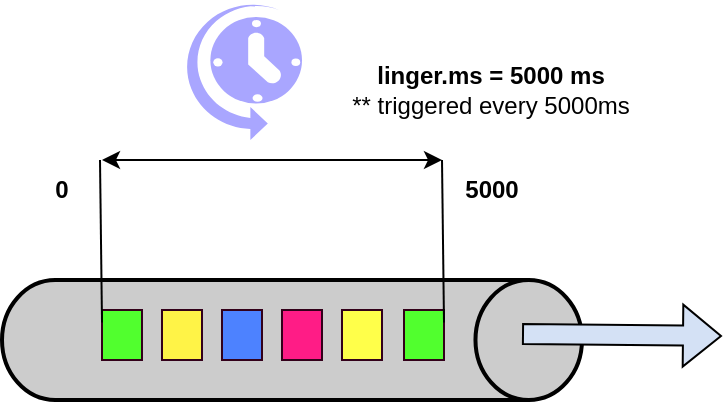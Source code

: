 <mxfile version="20.0.3" type="device"><diagram id="Y55tBqsEJkA9Aw0bsEwZ" name="Page-1"><mxGraphModel dx="1038" dy="547" grid="1" gridSize="10" guides="1" tooltips="1" connect="1" arrows="1" fold="1" page="1" pageScale="1" pageWidth="850" pageHeight="1100" math="0" shadow="0"><root><mxCell id="0"/><mxCell id="1" parent="0"/><mxCell id="hTyPiW7lWQOauxY7fkKV-3" value="" style="strokeWidth=2;html=1;shape=mxgraph.flowchart.direct_data;whiteSpace=wrap;fillColor=#CCCCCC;" vertex="1" parent="1"><mxGeometry x="220" y="380" width="290" height="60" as="geometry"/></mxCell><mxCell id="hTyPiW7lWQOauxY7fkKV-5" value="" style="rounded=0;whiteSpace=wrap;html=1;strokeColor=#33001A;fillColor=#51FF2E;" vertex="1" parent="1"><mxGeometry x="270" y="395" width="20" height="25" as="geometry"/></mxCell><mxCell id="hTyPiW7lWQOauxY7fkKV-7" value="" style="rounded=0;whiteSpace=wrap;html=1;strokeColor=#33001A;fillColor=#FFF347;" vertex="1" parent="1"><mxGeometry x="300" y="395" width="20" height="25" as="geometry"/></mxCell><mxCell id="hTyPiW7lWQOauxY7fkKV-8" value="" style="rounded=0;whiteSpace=wrap;html=1;strokeColor=#33001A;fillColor=#4D82FF;" vertex="1" parent="1"><mxGeometry x="330" y="395" width="20" height="25" as="geometry"/></mxCell><mxCell id="hTyPiW7lWQOauxY7fkKV-9" value="" style="rounded=0;whiteSpace=wrap;html=1;strokeColor=#33001A;fillColor=#FF1C86;" vertex="1" parent="1"><mxGeometry x="360" y="395" width="20" height="25" as="geometry"/></mxCell><mxCell id="hTyPiW7lWQOauxY7fkKV-11" value="" style="rounded=0;whiteSpace=wrap;html=1;strokeColor=#33001A;fillColor=#51FF2E;" vertex="1" parent="1"><mxGeometry x="421" y="395" width="20" height="25" as="geometry"/></mxCell><mxCell id="hTyPiW7lWQOauxY7fkKV-15" value="" style="rounded=0;whiteSpace=wrap;html=1;strokeColor=#33001A;fillColor=#FFFF4A;" vertex="1" parent="1"><mxGeometry x="390" y="395" width="20" height="25" as="geometry"/></mxCell><mxCell id="hTyPiW7lWQOauxY7fkKV-17" value="" style="endArrow=classic;startArrow=classic;html=1;rounded=0;" edge="1" parent="1"><mxGeometry width="50" height="50" relative="1" as="geometry"><mxPoint x="270" y="320" as="sourcePoint"/><mxPoint x="440" y="320" as="targetPoint"/></mxGeometry></mxCell><mxCell id="hTyPiW7lWQOauxY7fkKV-18" value="" style="endArrow=none;html=1;rounded=0;exitX=1;exitY=0.25;exitDx=0;exitDy=0;" edge="1" parent="1" source="hTyPiW7lWQOauxY7fkKV-11"><mxGeometry width="50" height="50" relative="1" as="geometry"><mxPoint x="400" y="310" as="sourcePoint"/><mxPoint x="440" y="320" as="targetPoint"/></mxGeometry></mxCell><mxCell id="hTyPiW7lWQOauxY7fkKV-19" value="" style="endArrow=none;html=1;rounded=0;exitX=1;exitY=0.25;exitDx=0;exitDy=0;" edge="1" parent="1"><mxGeometry width="50" height="50" relative="1" as="geometry"><mxPoint x="270" y="401.25" as="sourcePoint"/><mxPoint x="269" y="320" as="targetPoint"/></mxGeometry></mxCell><mxCell id="hTyPiW7lWQOauxY7fkKV-21" value="" style="verticalLabelPosition=bottom;html=1;verticalAlign=top;align=center;strokeColor=none;fillColor=#A9A6FF;shape=mxgraph.azure.scheduler;pointerEvents=1;fillStyle=solid;" vertex="1" parent="1"><mxGeometry x="310" y="240" width="60" height="70" as="geometry"/></mxCell><mxCell id="hTyPiW7lWQOauxY7fkKV-23" value="&lt;b&gt;linger.ms = 5000 ms&lt;/b&gt;&lt;br&gt;** triggered every 5000ms" style="text;html=1;strokeColor=none;fillColor=none;align=center;verticalAlign=middle;whiteSpace=wrap;rounded=0;fillStyle=solid;" vertex="1" parent="1"><mxGeometry x="380" y="270" width="169" height="30" as="geometry"/></mxCell><mxCell id="hTyPiW7lWQOauxY7fkKV-24" value="&lt;b&gt;0&lt;/b&gt;" style="text;html=1;strokeColor=none;fillColor=none;align=center;verticalAlign=middle;whiteSpace=wrap;rounded=0;fillStyle=solid;" vertex="1" parent="1"><mxGeometry x="220" y="320" width="60" height="30" as="geometry"/></mxCell><mxCell id="hTyPiW7lWQOauxY7fkKV-26" value="&lt;b&gt;5000&lt;/b&gt;" style="text;html=1;strokeColor=none;fillColor=none;align=center;verticalAlign=middle;whiteSpace=wrap;rounded=0;fillStyle=solid;" vertex="1" parent="1"><mxGeometry x="434.5" y="320" width="60" height="30" as="geometry"/></mxCell><mxCell id="hTyPiW7lWQOauxY7fkKV-29" value="" style="shape=flexArrow;endArrow=classic;html=1;rounded=0;fillColor=#D4E1F5;" edge="1" parent="1"><mxGeometry width="50" height="50" relative="1" as="geometry"><mxPoint x="480" y="407" as="sourcePoint"/><mxPoint x="580" y="408" as="targetPoint"/></mxGeometry></mxCell></root></mxGraphModel></diagram></mxfile>